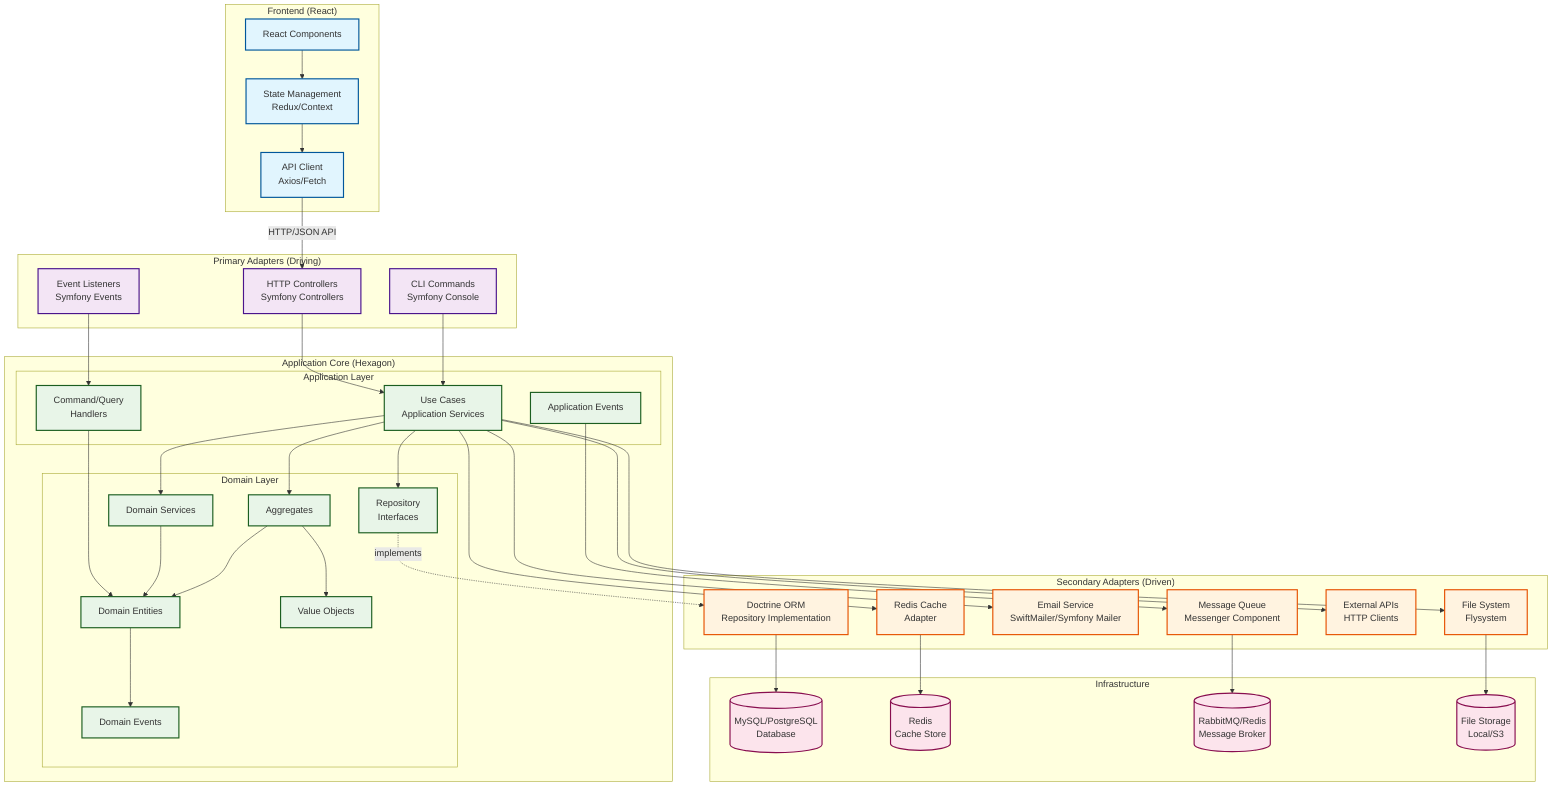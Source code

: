 graph TB
    %% Frontend Layer
    subgraph "Frontend (React)"
        UI[React Components]
        STATE[State Management<br/>Redux/Context]
        API_CLIENT[API Client<br/>Axios/Fetch]
    end

    %% Primary Adapters (Driving)
    subgraph "Primary Adapters (Driving)"
        HTTP_CTRL[HTTP Controllers<br/>Symfony Controllers]
        CLI[CLI Commands<br/>Symfony Console]
        EVENTS[Event Listeners<br/>Symfony Events]
    end

    %% Application Core (Hexagon)
    subgraph "Application Core (Hexagon)"
        subgraph "Application Layer"
            USE_CASES[Use Cases<br/>Application Services]
            HANDLERS[Command/Query<br/>Handlers]
            APP_EVENTS[Application Events]
        end
        
        subgraph "Domain Layer"
            ENTITIES[Domain Entities]
            AGGREGATES[Aggregates]
            DOMAIN_SERVICES[Domain Services]
            VALUE_OBJECTS[Value Objects]
            DOMAIN_EVENTS[Domain Events]
            REPOSITORIES_INTERFACE[Repository<br/>Interfaces]
        end
    end

    %% Secondary Adapters (Driven)
    subgraph "Secondary Adapters (Driven)"
        DOCTRINE[Doctrine ORM<br/>Repository Implementation]
        REDIS[Redis Cache<br/>Adapter]
        MAIL[Email Service<br/>SwiftMailer/Symfony Mailer]
        FILE_SYSTEM[File System<br/>Flysystem]
        EXTERNAL_API[External APIs<br/>HTTP Clients]
        MESSAGE_QUEUE[Message Queue<br/>Messenger Component]
    end

    %% Database Layer
    subgraph "Infrastructure"
        DATABASE[(MySQL/PostgreSQL<br/>Database)]
        CACHE_STORE[(Redis<br/>Cache Store)]
        QUEUE_BROKER[(RabbitMQ/Redis<br/>Message Broker)]
        FILE_STORAGE[(File Storage<br/>Local/S3)]
    end

    %% Connections - Frontend to Backend
    UI --> STATE
    STATE --> API_CLIENT
    API_CLIENT -->|HTTP/JSON API| HTTP_CTRL

    %% Connections - Primary Adapters to Core
    HTTP_CTRL --> USE_CASES
    CLI --> USE_CASES
    EVENTS --> HANDLERS
    
    %% Connections - Within Core
    USE_CASES --> DOMAIN_SERVICES
    USE_CASES --> AGGREGATES
    HANDLERS --> ENTITIES
    DOMAIN_SERVICES --> ENTITIES
    AGGREGATES --> ENTITIES
    AGGREGATES --> VALUE_OBJECTS
    ENTITIES --> DOMAIN_EVENTS
    
    %% Connections - Core to Secondary Adapters
    USE_CASES --> REPOSITORIES_INTERFACE
    REPOSITORIES_INTERFACE -.->|implements| DOCTRINE
    USE_CASES --> REDIS
    USE_CASES --> MAIL
    USE_CASES --> FILE_SYSTEM
    USE_CASES --> EXTERNAL_API
    APP_EVENTS --> MESSAGE_QUEUE

    %% Connections - Secondary Adapters to Infrastructure
    DOCTRINE --> DATABASE
    REDIS --> CACHE_STORE
    MESSAGE_QUEUE --> QUEUE_BROKER
    FILE_SYSTEM --> FILE_STORAGE

    %% Styling
    classDef frontend fill:#e1f5fe,stroke:#01579b,stroke-width:2px
    classDef primary fill:#f3e5f5,stroke:#4a148c,stroke-width:2px
    classDef core fill:#e8f5e8,stroke:#1b5e20,stroke-width:2px
    classDef secondary fill:#fff3e0,stroke:#e65100,stroke-width:2px
    classDef infrastructure fill:#fce4ec,stroke:#880e4f,stroke-width:2px

    class UI,STATE,API_CLIENT frontend
    class HTTP_CTRL,CLI,EVENTS primary
    class USE_CASES,HANDLERS,APP_EVENTS,ENTITIES,AGGREGATES,DOMAIN_SERVICES,VALUE_OBJECTS,DOMAIN_EVENTS,REPOSITORIES_INTERFACE core
    class DOCTRINE,REDIS,MAIL,FILE_SYSTEM,EXTERNAL_API,MESSAGE_QUEUE secondary
    class DATABASE,CACHE_STORE,QUEUE_BROKER,FILE_STORAGE infrastructure